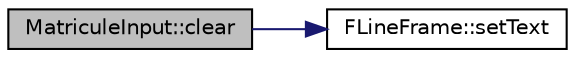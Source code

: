 digraph "MatriculeInput::clear"
{
 // INTERACTIVE_SVG=YES
  edge [fontname="Helvetica",fontsize="10",labelfontname="Helvetica",labelfontsize="10"];
  node [fontname="Helvetica",fontsize="10",shape=record];
  rankdir="LR";
  Node16 [label="MatriculeInput::clear",height=0.2,width=0.4,color="black", fillcolor="grey75", style="filled", fontcolor="black"];
  Node16 -> Node17 [color="midnightblue",fontsize="10",style="solid",fontname="Helvetica"];
  Node17 [label="FLineFrame::setText",height=0.2,width=0.4,color="black", fillcolor="white", style="filled",URL="$class_f_line_frame.html#a532228c9d7ad141dda66d081df38b48a",tooltip="Accesseur en écriture : édite le texte de la ligne. "];
}
